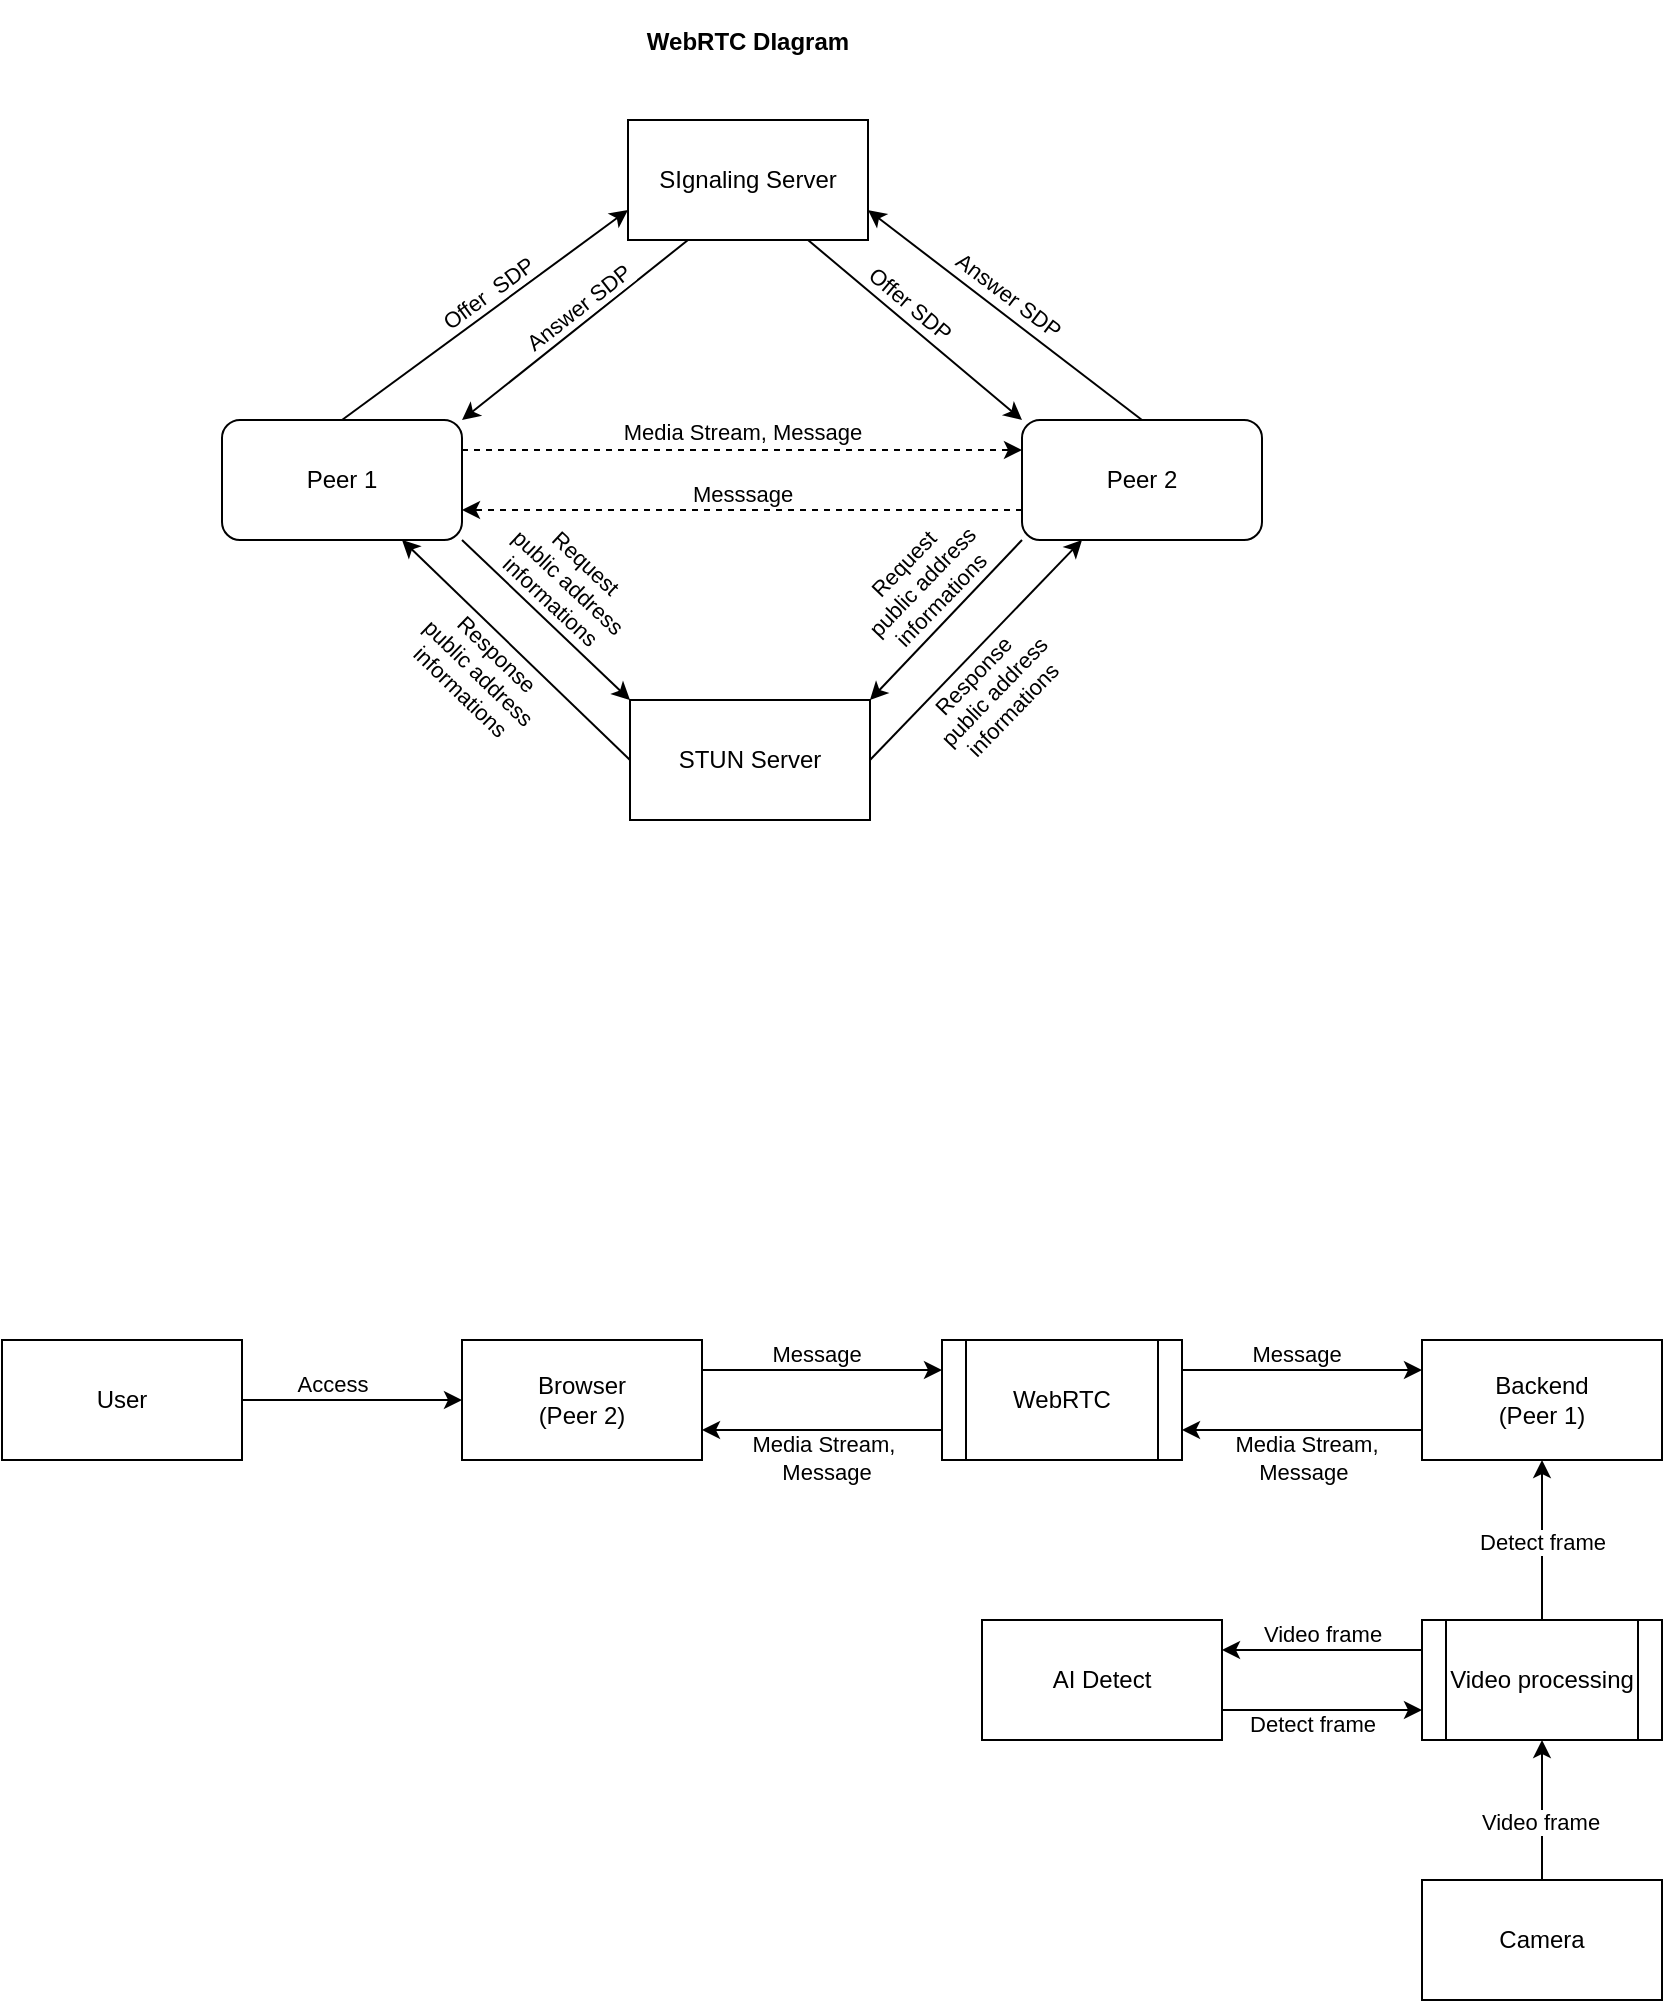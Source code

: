 <mxfile version="23.1.7" type="github">
  <diagram name="Page-1" id="WezAEtXKhN4BCfQOMhAn">
    <mxGraphModel dx="955" dy="517" grid="1" gridSize="10" guides="1" tooltips="1" connect="1" arrows="1" fold="1" page="1" pageScale="1" pageWidth="827" pageHeight="1169" background="none" math="0" shadow="0">
      <root>
        <mxCell id="0" />
        <mxCell id="1" parent="0" />
        <mxCell id="N6z_EyflZCPcKUbQWG7i-31" value="" style="rounded=0;whiteSpace=wrap;html=1;dashed=1;verticalAlign=middle;strokeColor=none;" parent="1" vertex="1">
          <mxGeometry x="110" y="60" width="590" height="440" as="geometry" />
        </mxCell>
        <mxCell id="N6z_EyflZCPcKUbQWG7i-32" value="&lt;b&gt;WebRTC DIagram&lt;/b&gt;" style="rounded=0;whiteSpace=wrap;html=1;strokeColor=none;labelPosition=center;verticalLabelPosition=top;align=center;verticalAlign=bottom;" parent="1" vertex="1">
          <mxGeometry x="328" y="90" width="170" height="60" as="geometry" />
        </mxCell>
        <mxCell id="N6z_EyflZCPcKUbQWG7i-8" style="rounded=0;orthogonalLoop=1;jettySize=auto;html=1;exitX=0.25;exitY=1;exitDx=0;exitDy=0;entryX=1;entryY=0;entryDx=0;entryDy=0;" parent="1" source="7wB78rFdK4QT9kkHMTlb-87" target="N6z_EyflZCPcKUbQWG7i-5" edge="1">
          <mxGeometry relative="1" as="geometry">
            <mxPoint x="385.716" y="178.284" as="sourcePoint" />
          </mxGeometry>
        </mxCell>
        <mxCell id="N6z_EyflZCPcKUbQWG7i-20" value="Answer SDP" style="edgeLabel;html=1;align=center;verticalAlign=middle;resizable=0;points=[];rotation=322;" parent="N6z_EyflZCPcKUbQWG7i-8" vertex="1" connectable="0">
          <mxGeometry x="-0.108" y="-8" relative="1" as="geometry">
            <mxPoint as="offset" />
          </mxGeometry>
        </mxCell>
        <mxCell id="N6z_EyflZCPcKUbQWG7i-11" style="rounded=0;orthogonalLoop=1;jettySize=auto;html=1;exitX=0.75;exitY=1;exitDx=0;exitDy=0;entryX=0;entryY=0;entryDx=0;entryDy=0;" parent="1" source="7wB78rFdK4QT9kkHMTlb-87" target="N6z_EyflZCPcKUbQWG7i-6" edge="1">
          <mxGeometry relative="1" as="geometry">
            <mxPoint x="442.284" y="178.284" as="sourcePoint" />
          </mxGeometry>
        </mxCell>
        <mxCell id="N6z_EyflZCPcKUbQWG7i-21" value="Offer SDP" style="edgeLabel;html=1;align=center;verticalAlign=middle;resizable=0;points=[];rotation=40;" parent="N6z_EyflZCPcKUbQWG7i-11" vertex="1" connectable="0">
          <mxGeometry x="-0.146" y="9" relative="1" as="geometry">
            <mxPoint as="offset" />
          </mxGeometry>
        </mxCell>
        <mxCell id="N6z_EyflZCPcKUbQWG7i-15" style="rounded=0;orthogonalLoop=1;jettySize=auto;html=1;exitX=1;exitY=0.5;exitDx=0;exitDy=0;entryX=0.25;entryY=1;entryDx=0;entryDy=0;" parent="1" source="N6z_EyflZCPcKUbQWG7i-4" target="N6z_EyflZCPcKUbQWG7i-6" edge="1">
          <mxGeometry relative="1" as="geometry" />
        </mxCell>
        <mxCell id="N6z_EyflZCPcKUbQWG7i-26" value="Response&amp;nbsp;&lt;br&gt;public address&lt;br&gt;informations" style="edgeLabel;html=1;align=center;verticalAlign=middle;resizable=0;points=[];rotation=314;" parent="N6z_EyflZCPcKUbQWG7i-15" vertex="1" connectable="0">
          <mxGeometry x="-0.12" y="-21" relative="1" as="geometry">
            <mxPoint as="offset" />
          </mxGeometry>
        </mxCell>
        <mxCell id="N6z_EyflZCPcKUbQWG7i-4" value="STUN Server" style="rounded=0;whiteSpace=wrap;html=1;" parent="1" vertex="1">
          <mxGeometry x="354" y="410" width="120" height="60" as="geometry" />
        </mxCell>
        <mxCell id="N6z_EyflZCPcKUbQWG7i-7" style="rounded=0;orthogonalLoop=1;jettySize=auto;html=1;exitX=0.5;exitY=0;exitDx=0;exitDy=0;entryX=0;entryY=0.75;entryDx=0;entryDy=0;labelPosition=center;verticalLabelPosition=middle;align=center;verticalAlign=middle;horizontal=1;jumpStyle=none;" parent="1" source="N6z_EyflZCPcKUbQWG7i-5" target="7wB78rFdK4QT9kkHMTlb-87" edge="1">
          <mxGeometry relative="1" as="geometry">
            <mxPoint x="374" y="150" as="targetPoint" />
          </mxGeometry>
        </mxCell>
        <mxCell id="N6z_EyflZCPcKUbQWG7i-19" value="Offer&amp;nbsp; SDP" style="edgeLabel;html=1;align=center;verticalAlign=middle;resizable=0;points=[];rotation=324;" parent="N6z_EyflZCPcKUbQWG7i-7" vertex="1" connectable="0">
          <mxGeometry x="0.075" y="8" relative="1" as="geometry">
            <mxPoint as="offset" />
          </mxGeometry>
        </mxCell>
        <mxCell id="N6z_EyflZCPcKUbQWG7i-12" style="rounded=0;orthogonalLoop=1;jettySize=auto;html=1;exitX=1;exitY=1;exitDx=0;exitDy=0;entryX=0;entryY=0;entryDx=0;entryDy=0;" parent="1" source="N6z_EyflZCPcKUbQWG7i-5" target="N6z_EyflZCPcKUbQWG7i-4" edge="1">
          <mxGeometry relative="1" as="geometry" />
        </mxCell>
        <mxCell id="N6z_EyflZCPcKUbQWG7i-24" value="Request&lt;br&gt;public address&lt;br&gt;informations" style="edgeLabel;html=1;align=center;verticalAlign=middle;resizable=0;points=[];rotation=43;" parent="N6z_EyflZCPcKUbQWG7i-12" vertex="1" connectable="0">
          <mxGeometry x="-0.092" y="22" relative="1" as="geometry">
            <mxPoint as="offset" />
          </mxGeometry>
        </mxCell>
        <mxCell id="N6z_EyflZCPcKUbQWG7i-17" style="rounded=0;orthogonalLoop=1;jettySize=auto;html=1;exitX=1;exitY=0.25;exitDx=0;exitDy=0;entryX=0;entryY=0.25;entryDx=0;entryDy=0;dashed=1;" parent="1" source="N6z_EyflZCPcKUbQWG7i-5" target="N6z_EyflZCPcKUbQWG7i-6" edge="1">
          <mxGeometry relative="1" as="geometry" />
        </mxCell>
        <mxCell id="N6z_EyflZCPcKUbQWG7i-28" value="Media Stream, Message" style="edgeLabel;html=1;align=center;verticalAlign=middle;resizable=0;points=[];" parent="N6z_EyflZCPcKUbQWG7i-17" vertex="1" connectable="0">
          <mxGeometry x="-0.172" y="9" relative="1" as="geometry">
            <mxPoint x="24" as="offset" />
          </mxGeometry>
        </mxCell>
        <mxCell id="N6z_EyflZCPcKUbQWG7i-5" value="Peer 1" style="rounded=1;whiteSpace=wrap;html=1;" parent="1" vertex="1">
          <mxGeometry x="150" y="270" width="120" height="60" as="geometry" />
        </mxCell>
        <mxCell id="N6z_EyflZCPcKUbQWG7i-10" style="rounded=0;orthogonalLoop=1;jettySize=auto;html=1;exitX=0.5;exitY=0;exitDx=0;exitDy=0;entryX=1;entryY=0.75;entryDx=0;entryDy=0;" parent="1" source="N6z_EyflZCPcKUbQWG7i-6" target="7wB78rFdK4QT9kkHMTlb-87" edge="1">
          <mxGeometry relative="1" as="geometry">
            <mxPoint x="454" y="150" as="targetPoint" />
          </mxGeometry>
        </mxCell>
        <mxCell id="N6z_EyflZCPcKUbQWG7i-22" value="Answer SDP" style="edgeLabel;html=1;align=center;verticalAlign=middle;resizable=0;points=[];rotation=37;" parent="N6z_EyflZCPcKUbQWG7i-10" vertex="1" connectable="0">
          <mxGeometry x="0.068" y="-9" relative="1" as="geometry">
            <mxPoint as="offset" />
          </mxGeometry>
        </mxCell>
        <mxCell id="N6z_EyflZCPcKUbQWG7i-14" style="rounded=0;orthogonalLoop=1;jettySize=auto;html=1;exitX=0;exitY=1;exitDx=0;exitDy=0;entryX=1;entryY=0;entryDx=0;entryDy=0;" parent="1" source="N6z_EyflZCPcKUbQWG7i-6" target="N6z_EyflZCPcKUbQWG7i-4" edge="1">
          <mxGeometry relative="1" as="geometry" />
        </mxCell>
        <mxCell id="N6z_EyflZCPcKUbQWG7i-23" value="Request&lt;br&gt;public address&lt;br&gt;informations" style="edgeLabel;html=1;align=center;verticalAlign=middle;resizable=0;points=[];rotation=314;" parent="N6z_EyflZCPcKUbQWG7i-14" vertex="1" connectable="0">
          <mxGeometry x="0.093" y="-27" relative="1" as="geometry">
            <mxPoint x="11" y="-4" as="offset" />
          </mxGeometry>
        </mxCell>
        <mxCell id="N6z_EyflZCPcKUbQWG7i-18" style="rounded=0;orthogonalLoop=1;jettySize=auto;html=1;exitX=0;exitY=0.75;exitDx=0;exitDy=0;entryX=1;entryY=0.75;entryDx=0;entryDy=0;dashed=1;" parent="1" source="N6z_EyflZCPcKUbQWG7i-6" target="N6z_EyflZCPcKUbQWG7i-5" edge="1">
          <mxGeometry relative="1" as="geometry" />
        </mxCell>
        <mxCell id="N6z_EyflZCPcKUbQWG7i-30" value="Messsage" style="edgeLabel;html=1;align=center;verticalAlign=middle;resizable=0;points=[];" parent="N6z_EyflZCPcKUbQWG7i-18" vertex="1" connectable="0">
          <mxGeometry x="0.004" y="-8" relative="1" as="geometry">
            <mxPoint as="offset" />
          </mxGeometry>
        </mxCell>
        <mxCell id="N6z_EyflZCPcKUbQWG7i-6" value="Peer 2" style="rounded=1;whiteSpace=wrap;html=1;" parent="1" vertex="1">
          <mxGeometry x="550" y="270" width="120" height="60" as="geometry" />
        </mxCell>
        <mxCell id="N6z_EyflZCPcKUbQWG7i-13" style="rounded=0;orthogonalLoop=1;jettySize=auto;html=1;exitX=0;exitY=0.5;exitDx=0;exitDy=0;entryX=0.75;entryY=1;entryDx=0;entryDy=0;" parent="1" source="N6z_EyflZCPcKUbQWG7i-4" target="N6z_EyflZCPcKUbQWG7i-5" edge="1">
          <mxGeometry relative="1" as="geometry" />
        </mxCell>
        <mxCell id="N6z_EyflZCPcKUbQWG7i-27" value="Response&lt;br&gt;public address&lt;br&gt;informations" style="edgeLabel;html=1;align=center;verticalAlign=middle;resizable=0;points=[];rotation=44;" parent="N6z_EyflZCPcKUbQWG7i-13" vertex="1" connectable="0">
          <mxGeometry x="0.081" y="21" relative="1" as="geometry">
            <mxPoint as="offset" />
          </mxGeometry>
        </mxCell>
        <mxCell id="7wB78rFdK4QT9kkHMTlb-55" value="" style="edgeStyle=orthogonalEdgeStyle;rounded=0;orthogonalLoop=1;jettySize=auto;html=1;" edge="1" parent="1" source="7wB78rFdK4QT9kkHMTlb-45" target="7wB78rFdK4QT9kkHMTlb-54">
          <mxGeometry relative="1" as="geometry" />
        </mxCell>
        <mxCell id="7wB78rFdK4QT9kkHMTlb-86" value="Access" style="edgeLabel;html=1;align=center;verticalAlign=middle;resizable=0;points=[];" vertex="1" connectable="0" parent="7wB78rFdK4QT9kkHMTlb-55">
          <mxGeometry x="-0.184" y="8" relative="1" as="geometry">
            <mxPoint as="offset" />
          </mxGeometry>
        </mxCell>
        <mxCell id="7wB78rFdK4QT9kkHMTlb-45" value="User" style="rounded=0;whiteSpace=wrap;html=1;" vertex="1" parent="1">
          <mxGeometry x="40" y="730" width="120" height="60" as="geometry" />
        </mxCell>
        <mxCell id="7wB78rFdK4QT9kkHMTlb-76" style="edgeStyle=orthogonalEdgeStyle;rounded=0;orthogonalLoop=1;jettySize=auto;html=1;exitX=1;exitY=0.25;exitDx=0;exitDy=0;entryX=0;entryY=0.25;entryDx=0;entryDy=0;" edge="1" parent="1" source="7wB78rFdK4QT9kkHMTlb-54" target="7wB78rFdK4QT9kkHMTlb-61">
          <mxGeometry relative="1" as="geometry" />
        </mxCell>
        <mxCell id="7wB78rFdK4QT9kkHMTlb-85" value="Message" style="edgeLabel;html=1;align=center;verticalAlign=middle;resizable=0;points=[];" vertex="1" connectable="0" parent="7wB78rFdK4QT9kkHMTlb-76">
          <mxGeometry x="-0.048" y="8" relative="1" as="geometry">
            <mxPoint as="offset" />
          </mxGeometry>
        </mxCell>
        <mxCell id="7wB78rFdK4QT9kkHMTlb-54" value="Browser&lt;br&gt;(Peer 2)" style="whiteSpace=wrap;html=1;rounded=0;" vertex="1" parent="1">
          <mxGeometry x="270" y="730" width="120" height="60" as="geometry" />
        </mxCell>
        <mxCell id="7wB78rFdK4QT9kkHMTlb-74" style="edgeStyle=orthogonalEdgeStyle;rounded=0;orthogonalLoop=1;jettySize=auto;html=1;exitX=1;exitY=0.25;exitDx=0;exitDy=0;entryX=0;entryY=0.25;entryDx=0;entryDy=0;" edge="1" parent="1" source="7wB78rFdK4QT9kkHMTlb-61" target="7wB78rFdK4QT9kkHMTlb-63">
          <mxGeometry relative="1" as="geometry" />
        </mxCell>
        <mxCell id="7wB78rFdK4QT9kkHMTlb-83" value="Message" style="edgeLabel;html=1;align=center;verticalAlign=middle;resizable=0;points=[];" vertex="1" connectable="0" parent="7wB78rFdK4QT9kkHMTlb-74">
          <mxGeometry x="-0.059" y="8" relative="1" as="geometry">
            <mxPoint as="offset" />
          </mxGeometry>
        </mxCell>
        <mxCell id="7wB78rFdK4QT9kkHMTlb-77" style="edgeStyle=orthogonalEdgeStyle;rounded=0;orthogonalLoop=1;jettySize=auto;html=1;exitX=0;exitY=0.75;exitDx=0;exitDy=0;entryX=1;entryY=0.75;entryDx=0;entryDy=0;" edge="1" parent="1" source="7wB78rFdK4QT9kkHMTlb-61" target="7wB78rFdK4QT9kkHMTlb-54">
          <mxGeometry relative="1" as="geometry" />
        </mxCell>
        <mxCell id="7wB78rFdK4QT9kkHMTlb-84" value="Media Stream,&amp;nbsp;&lt;br&gt;Message" style="edgeLabel;html=1;align=center;verticalAlign=middle;resizable=0;points=[];" vertex="1" connectable="0" parent="7wB78rFdK4QT9kkHMTlb-77">
          <mxGeometry x="-0.024" y="14" relative="1" as="geometry">
            <mxPoint as="offset" />
          </mxGeometry>
        </mxCell>
        <mxCell id="7wB78rFdK4QT9kkHMTlb-61" value="WebRTC" style="shape=process;whiteSpace=wrap;html=1;backgroundOutline=1;rounded=0;" vertex="1" parent="1">
          <mxGeometry x="510" y="730" width="120" height="60" as="geometry" />
        </mxCell>
        <mxCell id="7wB78rFdK4QT9kkHMTlb-66" value="" style="edgeStyle=orthogonalEdgeStyle;rounded=0;orthogonalLoop=1;jettySize=auto;html=1;startArrow=classic;startFill=1;endArrow=none;endFill=0;" edge="1" parent="1" source="7wB78rFdK4QT9kkHMTlb-63" target="7wB78rFdK4QT9kkHMTlb-65">
          <mxGeometry relative="1" as="geometry" />
        </mxCell>
        <mxCell id="7wB78rFdK4QT9kkHMTlb-81" value="Detect frame" style="edgeLabel;html=1;align=center;verticalAlign=middle;resizable=0;points=[];" vertex="1" connectable="0" parent="7wB78rFdK4QT9kkHMTlb-66">
          <mxGeometry x="0.029" relative="1" as="geometry">
            <mxPoint as="offset" />
          </mxGeometry>
        </mxCell>
        <mxCell id="7wB78rFdK4QT9kkHMTlb-75" style="edgeStyle=orthogonalEdgeStyle;rounded=0;orthogonalLoop=1;jettySize=auto;html=1;exitX=0;exitY=0.75;exitDx=0;exitDy=0;entryX=1;entryY=0.75;entryDx=0;entryDy=0;" edge="1" parent="1" source="7wB78rFdK4QT9kkHMTlb-63" target="7wB78rFdK4QT9kkHMTlb-61">
          <mxGeometry relative="1" as="geometry" />
        </mxCell>
        <mxCell id="7wB78rFdK4QT9kkHMTlb-82" value="Media Stream,&lt;br&gt;Message&amp;nbsp;" style="edgeLabel;html=1;align=center;verticalAlign=middle;resizable=0;points=[];" vertex="1" connectable="0" parent="7wB78rFdK4QT9kkHMTlb-75">
          <mxGeometry x="-0.024" y="14" relative="1" as="geometry">
            <mxPoint as="offset" />
          </mxGeometry>
        </mxCell>
        <mxCell id="7wB78rFdK4QT9kkHMTlb-63" value="Backend&lt;br&gt;(Peer 1)" style="whiteSpace=wrap;html=1;rounded=0;" vertex="1" parent="1">
          <mxGeometry x="750" y="730" width="120" height="60" as="geometry" />
        </mxCell>
        <mxCell id="7wB78rFdK4QT9kkHMTlb-71" value="" style="edgeStyle=orthogonalEdgeStyle;rounded=0;orthogonalLoop=1;jettySize=auto;html=1;startArrow=classic;startFill=1;endArrow=none;endFill=0;" edge="1" parent="1" source="7wB78rFdK4QT9kkHMTlb-65" target="7wB78rFdK4QT9kkHMTlb-70">
          <mxGeometry relative="1" as="geometry" />
        </mxCell>
        <mxCell id="7wB78rFdK4QT9kkHMTlb-78" value="Video frame" style="edgeLabel;html=1;align=center;verticalAlign=middle;resizable=0;points=[];" vertex="1" connectable="0" parent="7wB78rFdK4QT9kkHMTlb-71">
          <mxGeometry x="0.175" y="-1" relative="1" as="geometry">
            <mxPoint as="offset" />
          </mxGeometry>
        </mxCell>
        <mxCell id="7wB78rFdK4QT9kkHMTlb-72" style="edgeStyle=orthogonalEdgeStyle;rounded=0;orthogonalLoop=1;jettySize=auto;html=1;exitX=0;exitY=0.25;exitDx=0;exitDy=0;entryX=1;entryY=0.25;entryDx=0;entryDy=0;" edge="1" parent="1" source="7wB78rFdK4QT9kkHMTlb-65" target="7wB78rFdK4QT9kkHMTlb-68">
          <mxGeometry relative="1" as="geometry" />
        </mxCell>
        <mxCell id="7wB78rFdK4QT9kkHMTlb-79" value="Video frame" style="edgeLabel;html=1;align=center;verticalAlign=middle;resizable=0;points=[];" vertex="1" connectable="0" parent="7wB78rFdK4QT9kkHMTlb-72">
          <mxGeometry x="0.014" y="-8" relative="1" as="geometry">
            <mxPoint as="offset" />
          </mxGeometry>
        </mxCell>
        <mxCell id="7wB78rFdK4QT9kkHMTlb-65" value="Video processing" style="shape=process;whiteSpace=wrap;html=1;backgroundOutline=1;rounded=0;" vertex="1" parent="1">
          <mxGeometry x="750" y="870" width="120" height="60" as="geometry" />
        </mxCell>
        <mxCell id="7wB78rFdK4QT9kkHMTlb-73" style="edgeStyle=orthogonalEdgeStyle;rounded=0;orthogonalLoop=1;jettySize=auto;html=1;exitX=1;exitY=0.75;exitDx=0;exitDy=0;entryX=0;entryY=0.75;entryDx=0;entryDy=0;" edge="1" parent="1" source="7wB78rFdK4QT9kkHMTlb-68" target="7wB78rFdK4QT9kkHMTlb-65">
          <mxGeometry relative="1" as="geometry" />
        </mxCell>
        <mxCell id="7wB78rFdK4QT9kkHMTlb-80" value="Detect frame" style="edgeLabel;html=1;align=center;verticalAlign=middle;resizable=0;points=[];" vertex="1" connectable="0" parent="7wB78rFdK4QT9kkHMTlb-73">
          <mxGeometry x="-0.1" y="-7" relative="1" as="geometry">
            <mxPoint as="offset" />
          </mxGeometry>
        </mxCell>
        <mxCell id="7wB78rFdK4QT9kkHMTlb-68" value="AI Detect" style="whiteSpace=wrap;html=1;rounded=0;" vertex="1" parent="1">
          <mxGeometry x="530" y="870" width="120" height="60" as="geometry" />
        </mxCell>
        <mxCell id="7wB78rFdK4QT9kkHMTlb-70" value="Camera" style="whiteSpace=wrap;html=1;rounded=0;" vertex="1" parent="1">
          <mxGeometry x="750" y="1000" width="120" height="60" as="geometry" />
        </mxCell>
        <mxCell id="7wB78rFdK4QT9kkHMTlb-87" value="SIgnaling Server" style="rounded=0;whiteSpace=wrap;html=1;" vertex="1" parent="1">
          <mxGeometry x="353" y="120" width="120" height="60" as="geometry" />
        </mxCell>
      </root>
    </mxGraphModel>
  </diagram>
</mxfile>
